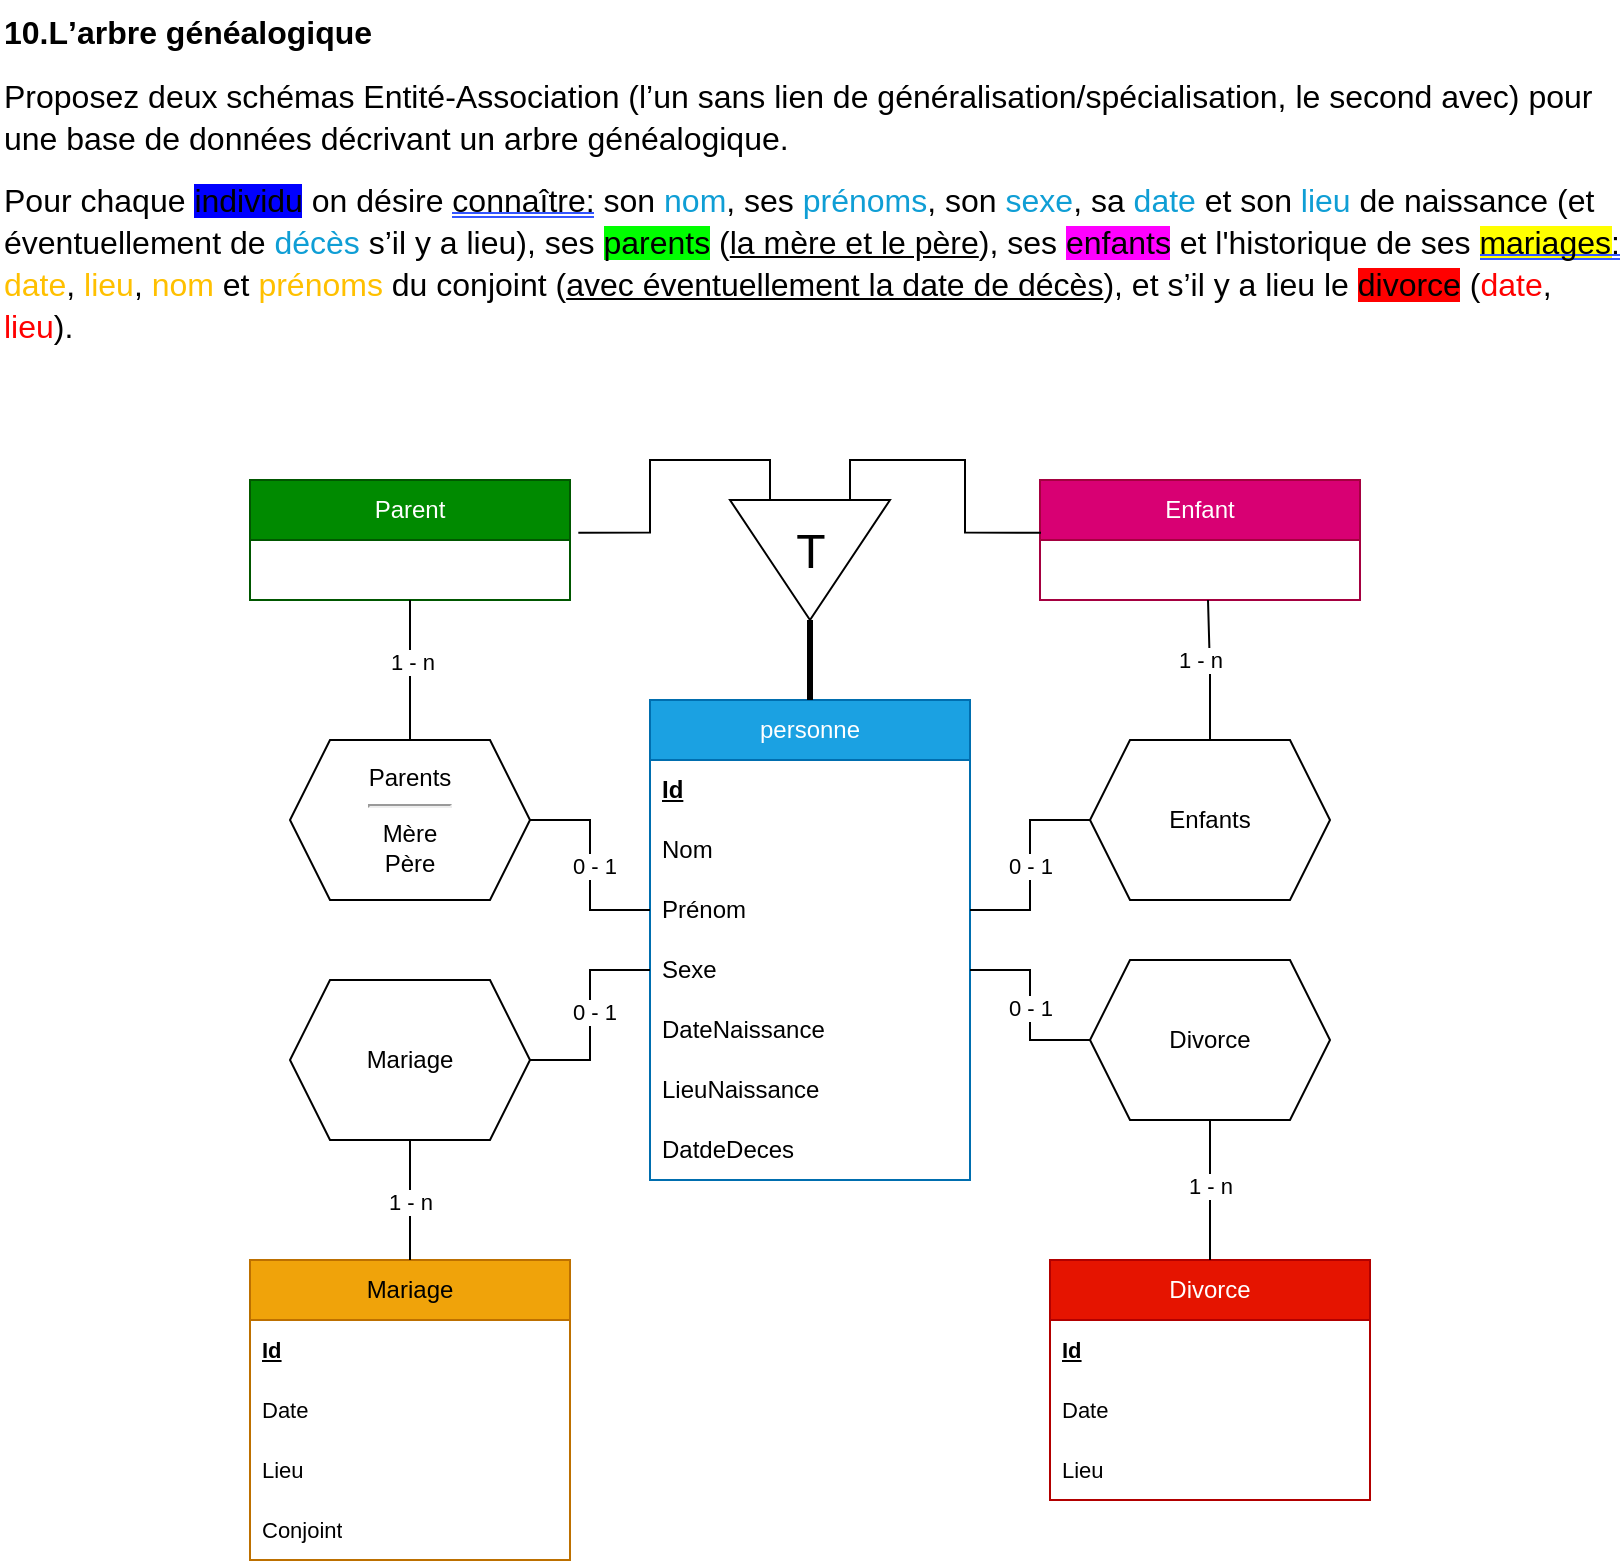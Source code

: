 <mxfile version="24.7.8">
  <diagram name="Page-1" id="CaeatC3tY4IxoZm6F89Z">
    <mxGraphModel dx="2072" dy="2882" grid="1" gridSize="10" guides="1" tooltips="1" connect="1" arrows="1" fold="1" page="1" pageScale="1" pageWidth="1169" pageHeight="827" math="0" shadow="0">
      <root>
        <mxCell id="0" />
        <mxCell id="1" parent="0" />
        <mxCell id="upRI3gZr57MNVNX9JZhx-35" value="personne" style="swimlane;fontStyle=0;childLayout=stackLayout;horizontal=1;startSize=30;horizontalStack=0;resizeParent=1;resizeParentMax=0;resizeLast=0;collapsible=1;marginBottom=0;whiteSpace=wrap;html=1;fillColor=#1ba1e2;fontColor=#ffffff;strokeColor=#006EAF;" vertex="1" parent="1">
          <mxGeometry x="515" y="-1290" width="160" height="240" as="geometry" />
        </mxCell>
        <mxCell id="upRI3gZr57MNVNX9JZhx-36" value="&lt;b&gt;&lt;u&gt;Id&lt;/u&gt;&lt;/b&gt;" style="text;strokeColor=none;fillColor=none;align=left;verticalAlign=middle;spacingLeft=4;spacingRight=4;overflow=hidden;points=[[0,0.5],[1,0.5]];portConstraint=eastwest;rotatable=0;whiteSpace=wrap;html=1;" vertex="1" parent="upRI3gZr57MNVNX9JZhx-35">
          <mxGeometry y="30" width="160" height="30" as="geometry" />
        </mxCell>
        <mxCell id="upRI3gZr57MNVNX9JZhx-37" value="Nom" style="text;strokeColor=none;fillColor=none;align=left;verticalAlign=middle;spacingLeft=4;spacingRight=4;overflow=hidden;points=[[0,0.5],[1,0.5]];portConstraint=eastwest;rotatable=0;whiteSpace=wrap;html=1;" vertex="1" parent="upRI3gZr57MNVNX9JZhx-35">
          <mxGeometry y="60" width="160" height="30" as="geometry" />
        </mxCell>
        <mxCell id="upRI3gZr57MNVNX9JZhx-38" value="Prénom" style="text;strokeColor=none;fillColor=none;align=left;verticalAlign=middle;spacingLeft=4;spacingRight=4;overflow=hidden;points=[[0,0.5],[1,0.5]];portConstraint=eastwest;rotatable=0;whiteSpace=wrap;html=1;" vertex="1" parent="upRI3gZr57MNVNX9JZhx-35">
          <mxGeometry y="90" width="160" height="30" as="geometry" />
        </mxCell>
        <mxCell id="upRI3gZr57MNVNX9JZhx-39" value="Sexe" style="text;strokeColor=none;fillColor=none;align=left;verticalAlign=middle;spacingLeft=4;spacingRight=4;overflow=hidden;points=[[0,0.5],[1,0.5]];portConstraint=eastwest;rotatable=0;whiteSpace=wrap;html=1;" vertex="1" parent="upRI3gZr57MNVNX9JZhx-35">
          <mxGeometry y="120" width="160" height="30" as="geometry" />
        </mxCell>
        <mxCell id="upRI3gZr57MNVNX9JZhx-40" value="DateNaissance" style="text;strokeColor=none;fillColor=none;align=left;verticalAlign=middle;spacingLeft=4;spacingRight=4;overflow=hidden;points=[[0,0.5],[1,0.5]];portConstraint=eastwest;rotatable=0;whiteSpace=wrap;html=1;" vertex="1" parent="upRI3gZr57MNVNX9JZhx-35">
          <mxGeometry y="150" width="160" height="30" as="geometry" />
        </mxCell>
        <mxCell id="upRI3gZr57MNVNX9JZhx-41" value="LieuNaissance" style="text;strokeColor=none;fillColor=none;align=left;verticalAlign=middle;spacingLeft=4;spacingRight=4;overflow=hidden;points=[[0,0.5],[1,0.5]];portConstraint=eastwest;rotatable=0;whiteSpace=wrap;html=1;" vertex="1" parent="upRI3gZr57MNVNX9JZhx-35">
          <mxGeometry y="180" width="160" height="30" as="geometry" />
        </mxCell>
        <mxCell id="upRI3gZr57MNVNX9JZhx-42" value="DatdeDeces" style="text;strokeColor=none;fillColor=none;align=left;verticalAlign=middle;spacingLeft=4;spacingRight=4;overflow=hidden;points=[[0,0.5],[1,0.5]];portConstraint=eastwest;rotatable=0;whiteSpace=wrap;html=1;" vertex="1" parent="upRI3gZr57MNVNX9JZhx-35">
          <mxGeometry y="210" width="160" height="30" as="geometry" />
        </mxCell>
        <mxCell id="upRI3gZr57MNVNX9JZhx-141" value="" style="edgeStyle=orthogonalEdgeStyle;shape=connector;rounded=0;orthogonalLoop=1;jettySize=auto;html=1;strokeColor=default;align=center;verticalAlign=middle;fontFamily=Helvetica;fontSize=11;fontColor=default;labelBackgroundColor=default;endArrow=none;endFill=0;" edge="1" parent="1" source="upRI3gZr57MNVNX9JZhx-43" target="upRI3gZr57MNVNX9JZhx-59">
          <mxGeometry relative="1" as="geometry" />
        </mxCell>
        <mxCell id="upRI3gZr57MNVNX9JZhx-43" value="Parent" style="swimlane;fontStyle=0;childLayout=stackLayout;horizontal=1;startSize=30;horizontalStack=0;resizeParent=1;resizeParentMax=0;resizeLast=0;collapsible=1;marginBottom=0;whiteSpace=wrap;html=1;fillColor=#008a00;fontColor=#ffffff;strokeColor=#005700;" vertex="1" parent="1">
          <mxGeometry x="315" y="-1400" width="160" height="60" as="geometry" />
        </mxCell>
        <mxCell id="upRI3gZr57MNVNX9JZhx-47" value="Enfant" style="swimlane;fontStyle=0;childLayout=stackLayout;horizontal=1;startSize=30;horizontalStack=0;resizeParent=1;resizeParentMax=0;resizeLast=0;collapsible=1;marginBottom=0;whiteSpace=wrap;html=1;fillColor=#d80073;fontColor=#ffffff;strokeColor=#A50040;" vertex="1" parent="1">
          <mxGeometry x="710" y="-1400" width="160" height="60" as="geometry" />
        </mxCell>
        <mxCell id="upRI3gZr57MNVNX9JZhx-51" value="Mariage" style="swimlane;fontStyle=0;childLayout=stackLayout;horizontal=1;startSize=30;horizontalStack=0;resizeParent=1;resizeParentMax=0;resizeLast=0;collapsible=1;marginBottom=0;whiteSpace=wrap;html=1;fillColor=#f0a30a;fontColor=#000000;strokeColor=#BD7000;" vertex="1" parent="1">
          <mxGeometry x="315" y="-1010" width="160" height="150" as="geometry" />
        </mxCell>
        <mxCell id="upRI3gZr57MNVNX9JZhx-126" value="&lt;b&gt;&lt;u&gt;Id&lt;/u&gt;&lt;/b&gt;" style="text;strokeColor=none;fillColor=none;align=left;verticalAlign=middle;spacingLeft=4;spacingRight=4;overflow=hidden;points=[[0,0.5],[1,0.5]];portConstraint=eastwest;rotatable=0;whiteSpace=wrap;html=1;fontFamily=Helvetica;fontSize=11;fontColor=default;labelBackgroundColor=default;" vertex="1" parent="upRI3gZr57MNVNX9JZhx-51">
          <mxGeometry y="30" width="160" height="30" as="geometry" />
        </mxCell>
        <mxCell id="upRI3gZr57MNVNX9JZhx-120" value="Date" style="text;strokeColor=none;fillColor=none;align=left;verticalAlign=middle;spacingLeft=4;spacingRight=4;overflow=hidden;points=[[0,0.5],[1,0.5]];portConstraint=eastwest;rotatable=0;whiteSpace=wrap;html=1;fontFamily=Helvetica;fontSize=11;fontColor=default;labelBackgroundColor=default;" vertex="1" parent="upRI3gZr57MNVNX9JZhx-51">
          <mxGeometry y="60" width="160" height="30" as="geometry" />
        </mxCell>
        <mxCell id="upRI3gZr57MNVNX9JZhx-122" value="Lieu" style="text;strokeColor=none;fillColor=none;align=left;verticalAlign=middle;spacingLeft=4;spacingRight=4;overflow=hidden;points=[[0,0.5],[1,0.5]];portConstraint=eastwest;rotatable=0;whiteSpace=wrap;html=1;fontFamily=Helvetica;fontSize=11;fontColor=default;labelBackgroundColor=default;" vertex="1" parent="upRI3gZr57MNVNX9JZhx-51">
          <mxGeometry y="90" width="160" height="30" as="geometry" />
        </mxCell>
        <mxCell id="upRI3gZr57MNVNX9JZhx-123" value="Conjoint" style="text;strokeColor=none;fillColor=none;align=left;verticalAlign=middle;spacingLeft=4;spacingRight=4;overflow=hidden;points=[[0,0.5],[1,0.5]];portConstraint=eastwest;rotatable=0;whiteSpace=wrap;html=1;fontFamily=Helvetica;fontSize=11;fontColor=default;labelBackgroundColor=default;" vertex="1" parent="upRI3gZr57MNVNX9JZhx-51">
          <mxGeometry y="120" width="160" height="30" as="geometry" />
        </mxCell>
        <mxCell id="upRI3gZr57MNVNX9JZhx-55" value="Divorce" style="swimlane;fontStyle=0;childLayout=stackLayout;horizontal=1;startSize=30;horizontalStack=0;resizeParent=1;resizeParentMax=0;resizeLast=0;collapsible=1;marginBottom=0;whiteSpace=wrap;html=1;fillColor=#e51400;fontColor=#ffffff;strokeColor=#B20000;" vertex="1" parent="1">
          <mxGeometry x="715" y="-1010" width="160" height="120" as="geometry" />
        </mxCell>
        <mxCell id="upRI3gZr57MNVNX9JZhx-127" value="&lt;b&gt;&lt;u&gt;Id&lt;/u&gt;&lt;/b&gt;" style="text;strokeColor=none;fillColor=none;align=left;verticalAlign=middle;spacingLeft=4;spacingRight=4;overflow=hidden;points=[[0,0.5],[1,0.5]];portConstraint=eastwest;rotatable=0;whiteSpace=wrap;html=1;fontFamily=Helvetica;fontSize=11;fontColor=default;labelBackgroundColor=default;" vertex="1" parent="upRI3gZr57MNVNX9JZhx-55">
          <mxGeometry y="30" width="160" height="30" as="geometry" />
        </mxCell>
        <mxCell id="upRI3gZr57MNVNX9JZhx-119" value="Date" style="text;strokeColor=none;fillColor=none;align=left;verticalAlign=middle;spacingLeft=4;spacingRight=4;overflow=hidden;points=[[0,0.5],[1,0.5]];portConstraint=eastwest;rotatable=0;whiteSpace=wrap;html=1;fontFamily=Helvetica;fontSize=11;fontColor=default;labelBackgroundColor=default;" vertex="1" parent="upRI3gZr57MNVNX9JZhx-55">
          <mxGeometry y="60" width="160" height="30" as="geometry" />
        </mxCell>
        <mxCell id="upRI3gZr57MNVNX9JZhx-121" value="Lieu" style="text;strokeColor=none;fillColor=none;align=left;verticalAlign=middle;spacingLeft=4;spacingRight=4;overflow=hidden;points=[[0,0.5],[1,0.5]];portConstraint=eastwest;rotatable=0;whiteSpace=wrap;html=1;fontFamily=Helvetica;fontSize=11;fontColor=default;labelBackgroundColor=default;" vertex="1" parent="upRI3gZr57MNVNX9JZhx-55">
          <mxGeometry y="90" width="160" height="30" as="geometry" />
        </mxCell>
        <mxCell id="upRI3gZr57MNVNX9JZhx-76" style="edgeStyle=orthogonalEdgeStyle;shape=connector;rounded=0;orthogonalLoop=1;jettySize=auto;html=1;exitX=1;exitY=0.5;exitDx=0;exitDy=0;entryX=0;entryY=0.5;entryDx=0;entryDy=0;strokeColor=default;align=center;verticalAlign=middle;fontFamily=Helvetica;fontSize=11;fontColor=default;labelBackgroundColor=default;endArrow=none;endFill=0;" edge="1" parent="1" source="upRI3gZr57MNVNX9JZhx-59" target="upRI3gZr57MNVNX9JZhx-38">
          <mxGeometry relative="1" as="geometry" />
        </mxCell>
        <mxCell id="upRI3gZr57MNVNX9JZhx-82" value="0 - 1" style="edgeLabel;html=1;align=center;verticalAlign=middle;resizable=0;points=[];fontFamily=Helvetica;fontSize=11;fontColor=default;labelBackgroundColor=default;" vertex="1" connectable="0" parent="upRI3gZr57MNVNX9JZhx-76">
          <mxGeometry x="0.009" y="2" relative="1" as="geometry">
            <mxPoint as="offset" />
          </mxGeometry>
        </mxCell>
        <mxCell id="upRI3gZr57MNVNX9JZhx-59" value="Parents&lt;div&gt;&lt;hr&gt;Mère&lt;/div&gt;&lt;div&gt;Père&lt;/div&gt;" style="shape=hexagon;perimeter=hexagonPerimeter2;whiteSpace=wrap;html=1;fixedSize=1;" vertex="1" parent="1">
          <mxGeometry x="335" y="-1270" width="120" height="80" as="geometry" />
        </mxCell>
        <mxCell id="upRI3gZr57MNVNX9JZhx-71" style="edgeStyle=orthogonalEdgeStyle;shape=connector;rounded=0;orthogonalLoop=1;jettySize=auto;html=1;exitX=1;exitY=0.5;exitDx=0;exitDy=0;entryX=0;entryY=0.5;entryDx=0;entryDy=0;strokeColor=default;align=center;verticalAlign=middle;fontFamily=Helvetica;fontSize=11;fontColor=default;labelBackgroundColor=default;endArrow=none;endFill=0;" edge="1" parent="1" source="upRI3gZr57MNVNX9JZhx-60" target="upRI3gZr57MNVNX9JZhx-39">
          <mxGeometry relative="1" as="geometry" />
        </mxCell>
        <mxCell id="upRI3gZr57MNVNX9JZhx-85" value="0 - 1" style="edgeLabel;html=1;align=center;verticalAlign=middle;resizable=0;points=[];fontFamily=Helvetica;fontSize=11;fontColor=default;labelBackgroundColor=default;" vertex="1" connectable="0" parent="upRI3gZr57MNVNX9JZhx-71">
          <mxGeometry x="0.029" y="-2" relative="1" as="geometry">
            <mxPoint as="offset" />
          </mxGeometry>
        </mxCell>
        <mxCell id="upRI3gZr57MNVNX9JZhx-74" style="edgeStyle=orthogonalEdgeStyle;shape=connector;rounded=0;orthogonalLoop=1;jettySize=auto;html=1;exitX=0.5;exitY=1;exitDx=0;exitDy=0;entryX=0.5;entryY=0;entryDx=0;entryDy=0;strokeColor=default;align=center;verticalAlign=middle;fontFamily=Helvetica;fontSize=11;fontColor=default;labelBackgroundColor=default;endArrow=none;endFill=0;" edge="1" parent="1" source="upRI3gZr57MNVNX9JZhx-60" target="upRI3gZr57MNVNX9JZhx-51">
          <mxGeometry relative="1" as="geometry" />
        </mxCell>
        <mxCell id="upRI3gZr57MNVNX9JZhx-86" value="1 - n" style="edgeLabel;html=1;align=center;verticalAlign=middle;resizable=0;points=[];fontFamily=Helvetica;fontSize=11;fontColor=default;labelBackgroundColor=default;" vertex="1" connectable="0" parent="upRI3gZr57MNVNX9JZhx-74">
          <mxGeometry x="0.033" relative="1" as="geometry">
            <mxPoint as="offset" />
          </mxGeometry>
        </mxCell>
        <mxCell id="upRI3gZr57MNVNX9JZhx-60" value="Mariage" style="shape=hexagon;perimeter=hexagonPerimeter2;whiteSpace=wrap;html=1;fixedSize=1;" vertex="1" parent="1">
          <mxGeometry x="335" y="-1150" width="120" height="80" as="geometry" />
        </mxCell>
        <mxCell id="upRI3gZr57MNVNX9JZhx-80" value="0 - 1" style="edgeStyle=orthogonalEdgeStyle;shape=connector;rounded=0;orthogonalLoop=1;jettySize=auto;html=1;exitX=0;exitY=0.5;exitDx=0;exitDy=0;entryX=1;entryY=0.5;entryDx=0;entryDy=0;strokeColor=default;align=center;verticalAlign=middle;fontFamily=Helvetica;fontSize=11;fontColor=default;labelBackgroundColor=default;endArrow=none;endFill=0;" edge="1" parent="1" source="upRI3gZr57MNVNX9JZhx-61" target="upRI3gZr57MNVNX9JZhx-38">
          <mxGeometry relative="1" as="geometry" />
        </mxCell>
        <mxCell id="upRI3gZr57MNVNX9JZhx-61" value="Enfants" style="shape=hexagon;perimeter=hexagonPerimeter2;whiteSpace=wrap;html=1;fixedSize=1;" vertex="1" parent="1">
          <mxGeometry x="735" y="-1270" width="120" height="80" as="geometry" />
        </mxCell>
        <mxCell id="upRI3gZr57MNVNX9JZhx-73" style="edgeStyle=orthogonalEdgeStyle;shape=connector;rounded=0;orthogonalLoop=1;jettySize=auto;html=1;exitX=0;exitY=0.5;exitDx=0;exitDy=0;entryX=1;entryY=0.5;entryDx=0;entryDy=0;strokeColor=default;align=center;verticalAlign=middle;fontFamily=Helvetica;fontSize=11;fontColor=default;labelBackgroundColor=default;endArrow=none;endFill=0;" edge="1" parent="1" source="upRI3gZr57MNVNX9JZhx-62" target="upRI3gZr57MNVNX9JZhx-39">
          <mxGeometry relative="1" as="geometry" />
        </mxCell>
        <mxCell id="upRI3gZr57MNVNX9JZhx-87" value="0 - 1" style="edgeLabel;html=1;align=center;verticalAlign=middle;resizable=0;points=[];fontFamily=Helvetica;fontSize=11;fontColor=default;labelBackgroundColor=default;" vertex="1" connectable="0" parent="upRI3gZr57MNVNX9JZhx-73">
          <mxGeometry x="-0.032" relative="1" as="geometry">
            <mxPoint as="offset" />
          </mxGeometry>
        </mxCell>
        <mxCell id="upRI3gZr57MNVNX9JZhx-75" style="edgeStyle=orthogonalEdgeStyle;shape=connector;rounded=0;orthogonalLoop=1;jettySize=auto;html=1;exitX=0.5;exitY=1;exitDx=0;exitDy=0;entryX=0.5;entryY=0;entryDx=0;entryDy=0;strokeColor=default;align=center;verticalAlign=middle;fontFamily=Helvetica;fontSize=11;fontColor=default;labelBackgroundColor=default;endArrow=none;endFill=0;" edge="1" parent="1" source="upRI3gZr57MNVNX9JZhx-62" target="upRI3gZr57MNVNX9JZhx-55">
          <mxGeometry relative="1" as="geometry" />
        </mxCell>
        <mxCell id="upRI3gZr57MNVNX9JZhx-88" value="1 - n" style="edgeLabel;html=1;align=center;verticalAlign=middle;resizable=0;points=[];fontFamily=Helvetica;fontSize=11;fontColor=default;labelBackgroundColor=default;" vertex="1" connectable="0" parent="upRI3gZr57MNVNX9JZhx-75">
          <mxGeometry x="-0.057" relative="1" as="geometry">
            <mxPoint as="offset" />
          </mxGeometry>
        </mxCell>
        <mxCell id="upRI3gZr57MNVNX9JZhx-62" value="Divorce" style="shape=hexagon;perimeter=hexagonPerimeter2;whiteSpace=wrap;html=1;fixedSize=1;" vertex="1" parent="1">
          <mxGeometry x="735" y="-1160" width="120" height="80" as="geometry" />
        </mxCell>
        <mxCell id="upRI3gZr57MNVNX9JZhx-78" style="edgeStyle=orthogonalEdgeStyle;shape=connector;rounded=0;orthogonalLoop=1;jettySize=auto;html=1;exitX=0.5;exitY=0;exitDx=0;exitDy=0;strokeColor=default;align=center;verticalAlign=middle;fontFamily=Helvetica;fontSize=11;fontColor=default;labelBackgroundColor=default;endArrow=none;endFill=0;" edge="1" parent="1" source="upRI3gZr57MNVNX9JZhx-59">
          <mxGeometry relative="1" as="geometry">
            <mxPoint x="395" y="-1340" as="targetPoint" />
          </mxGeometry>
        </mxCell>
        <mxCell id="upRI3gZr57MNVNX9JZhx-83" value="1 - n" style="edgeLabel;html=1;align=center;verticalAlign=middle;resizable=0;points=[];fontFamily=Helvetica;fontSize=11;fontColor=default;labelBackgroundColor=default;" vertex="1" connectable="0" parent="upRI3gZr57MNVNX9JZhx-78">
          <mxGeometry x="0.17" y="1" relative="1" as="geometry">
            <mxPoint x="1" y="1" as="offset" />
          </mxGeometry>
        </mxCell>
        <mxCell id="upRI3gZr57MNVNX9JZhx-79" style="edgeStyle=orthogonalEdgeStyle;shape=connector;rounded=0;orthogonalLoop=1;jettySize=auto;html=1;exitX=0.5;exitY=0;exitDx=0;exitDy=0;strokeColor=default;align=center;verticalAlign=middle;fontFamily=Helvetica;fontSize=11;fontColor=default;labelBackgroundColor=default;endArrow=none;endFill=0;" edge="1" parent="1" source="upRI3gZr57MNVNX9JZhx-61">
          <mxGeometry relative="1" as="geometry">
            <mxPoint x="794" y="-1340" as="targetPoint" />
          </mxGeometry>
        </mxCell>
        <mxCell id="upRI3gZr57MNVNX9JZhx-84" value="1 - n" style="edgeLabel;html=1;align=center;verticalAlign=middle;resizable=0;points=[];fontFamily=Helvetica;fontSize=11;fontColor=default;labelBackgroundColor=default;" vertex="1" connectable="0" parent="upRI3gZr57MNVNX9JZhx-79">
          <mxGeometry x="0.009" relative="1" as="geometry">
            <mxPoint x="-5" y="-5" as="offset" />
          </mxGeometry>
        </mxCell>
        <mxCell id="upRI3gZr57MNVNX9JZhx-96" value="&lt;h1 style=&quot;margin-top: 0px;&quot;&gt;&lt;div style=&quot;-webkit-user-drag: none; -webkit-tap-highlight-color: transparent; margin: 0px; padding: 0px; user-select: text; clear: both; cursor: text; overflow: visible; position: relative; direction: ltr; font-family: &amp;quot;Segoe UI&amp;quot;, &amp;quot;Segoe UI Web&amp;quot;, Arial, Verdana, sans-serif; font-size: 12px; font-weight: 400;&quot; class=&quot;OutlineElement Ltr SCXW91656247 BCX0&quot;&gt;&lt;p style=&quot;-webkit-user-drag: none; -webkit-tap-highlight-color: transparent; margin: 0px 0px 10.667px; padding: 0px; user-select: text; overflow-wrap: break-word; white-space-collapse: preserve; vertical-align: baseline; font-kerning: none; background-color: transparent; color: windowtext;&quot; lang=&quot;FR-FR&quot; class=&quot;Paragraph SCXW91656247 BCX0&quot;&gt;&lt;span style=&quot;-webkit-user-drag: none; -webkit-tap-highlight-color: transparent; margin: 0px; padding: 0px; user-select: text; font-variant-ligatures: none !important; font-size: 12pt; line-height: 20.925px; font-family: Aptos, Aptos_EmbeddedFont, Aptos_MSFontService, sans-serif; font-weight: bold;&quot; class=&quot;TextRun SCXW91656247 BCX0&quot; lang=&quot;FR-FR&quot; data-contrast=&quot;auto&quot;&gt;10.L’arbre généalogique &lt;/span&gt;&lt;span style=&quot;-webkit-user-drag: none; -webkit-tap-highlight-color: transparent; margin: 0px; padding: 0px; user-select: text; font-size: 12pt; line-height: 20.925px; font-family: Aptos, Aptos_EmbeddedFont, Aptos_MSFontService, sans-serif;&quot; data-ccp-props=&quot;{&amp;quot;201341983&amp;quot;:0,&amp;quot;335559739&amp;quot;:160,&amp;quot;335559740&amp;quot;:279}&quot; class=&quot;EOP SCXW91656247 BCX0&quot;&gt;&amp;nbsp;&lt;/span&gt;&lt;/p&gt;&lt;/div&gt;&lt;div style=&quot;-webkit-user-drag: none; -webkit-tap-highlight-color: transparent; margin: 0px; padding: 0px; user-select: text; clear: both; cursor: text; overflow: visible; position: relative; direction: ltr; font-family: &amp;quot;Segoe UI&amp;quot;, &amp;quot;Segoe UI Web&amp;quot;, Arial, Verdana, sans-serif; font-size: 12px; font-weight: 400;&quot; class=&quot;OutlineElement Ltr SCXW91656247 BCX0&quot;&gt;&lt;p style=&quot;-webkit-user-drag: none; -webkit-tap-highlight-color: transparent; margin: 0px 0px 10.667px; padding: 0px; user-select: text; overflow-wrap: break-word; white-space-collapse: preserve; vertical-align: baseline; font-kerning: none; background-color: transparent; color: windowtext;&quot; lang=&quot;FR-FR&quot; class=&quot;Paragraph SCXW91656247 BCX0&quot;&gt;&lt;span style=&quot;-webkit-user-drag: none; -webkit-tap-highlight-color: transparent; margin: 0px; padding: 0px; user-select: text; font-variant-ligatures: none !important; font-size: 12pt; line-height: 20.925px; font-family: Aptos, Aptos_EmbeddedFont, Aptos_MSFontService, sans-serif;&quot; class=&quot;TextRun SCXW91656247 BCX0&quot; lang=&quot;FR-FR&quot; data-contrast=&quot;auto&quot;&gt;Proposez deux schémas Entité-Association (l’un sans lien de généralisation/spécialisation, le second avec) pour une base de données décrivant un arbre généalogique. &lt;/span&gt;&lt;span style=&quot;-webkit-user-drag: none; -webkit-tap-highlight-color: transparent; margin: 0px; padding: 0px; user-select: text; font-size: 12pt; line-height: 20.925px; font-family: Aptos, Aptos_EmbeddedFont, Aptos_MSFontService, sans-serif;&quot; data-ccp-props=&quot;{&amp;quot;201341983&amp;quot;:0,&amp;quot;335559739&amp;quot;:160,&amp;quot;335559740&amp;quot;:279}&quot; class=&quot;EOP SCXW91656247 BCX0&quot;&gt;&amp;nbsp;&lt;/span&gt;&lt;/p&gt;&lt;/div&gt;&lt;div style=&quot;-webkit-user-drag: none; -webkit-tap-highlight-color: transparent; margin: 0px; padding: 0px; user-select: text; clear: both; cursor: text; overflow: visible; position: relative; direction: ltr; font-family: &amp;quot;Segoe UI&amp;quot;, &amp;quot;Segoe UI Web&amp;quot;, Arial, Verdana, sans-serif; font-size: 12px; font-weight: 400;&quot; class=&quot;OutlineElement Ltr SCXW91656247 BCX0&quot;&gt;&lt;p style=&quot;-webkit-user-drag: none; -webkit-tap-highlight-color: transparent; margin: 0px 0px 10.667px; padding: 0px; user-select: text; overflow-wrap: break-word; white-space-collapse: preserve; vertical-align: baseline; font-kerning: none; background-color: transparent; color: windowtext;&quot; lang=&quot;FR-FR&quot; class=&quot;Paragraph SCXW91656247 BCX0&quot;&gt;&lt;span style=&quot;-webkit-user-drag: none; -webkit-tap-highlight-color: transparent; margin: 0px; padding: 0px; user-select: text; font-variant-ligatures: none !important; font-size: 12pt; line-height: 20.925px; font-family: Aptos, Aptos_EmbeddedFont, Aptos_MSFontService, sans-serif;&quot; class=&quot;TextRun SCXW91656247 BCX0&quot; lang=&quot;FR-FR&quot; data-contrast=&quot;auto&quot;&gt;Pour chaque &lt;/span&gt;&lt;span style=&quot;-webkit-user-drag: none; -webkit-tap-highlight-color: transparent; margin: 0px; padding: 0px; user-select: text; outline: transparent solid 1px; font-variant-ligatures: none !important; background-color: rgb(0, 0, 255); font-size: 12pt; line-height: 20.925px; font-family: Aptos, Aptos_EmbeddedFont, Aptos_MSFontService, sans-serif;&quot; class=&quot;TextRun Highlight SCXW91656247 BCX0&quot; lang=&quot;FR-FR&quot; data-contrast=&quot;auto&quot;&gt;&lt;span style=&quot;-webkit-user-drag: none; -webkit-tap-highlight-color: transparent; margin: 0px; padding: 0px; user-select: text;&quot; class=&quot;NormalTextRun SCXW91656247 BCX0&quot;&gt;individu&lt;/span&gt;&lt;/span&gt;&lt;span style=&quot;-webkit-user-drag: none; -webkit-tap-highlight-color: transparent; margin: 0px; padding: 0px; user-select: text; font-variant-ligatures: none !important; font-size: 12pt; line-height: 20.925px; font-family: Aptos, Aptos_EmbeddedFont, Aptos_MSFontService, sans-serif;&quot; class=&quot;TextRun SCXW91656247 BCX0&quot; lang=&quot;FR-FR&quot; data-contrast=&quot;auto&quot;&gt;&lt;span style=&quot;-webkit-user-drag: none; -webkit-tap-highlight-color: transparent; margin: 0px; padding: 0px; user-select: text;&quot; class=&quot;NormalTextRun SCXW91656247 BCX0&quot;&gt; on désire &lt;/span&gt;&lt;span style=&quot;-webkit-user-drag: none; -webkit-tap-highlight-color: transparent; margin: 0px; padding: 0px; user-select: text; background-position: 0px 100%; background-repeat: repeat-x; background-image: var(--urlContextualSpellingAndGrammarErrorV2,url(&amp;quot;data:image/svg+xml;base64,PHN2ZyB4bWxucz0iaHR0cDovL3d3dy53My5vcmcvMjAwMC9zdmciIHdpZHRoPSI1IiBoZWlnaHQ9IjMiPjxnIGZpbGw9Im5vbmUiIGZpbGwtcnVsZT0iZXZlbm9kZCIgc3Ryb2tlPSIjMzVGIiBzdHJva2UtbGluZWNhcD0icm91bmQiPjxwYXRoIGQ9Ik0wIC41aDVNMCAyLjVoNSIvPjwvZz48L3N2Zz4=&amp;quot;)); border-bottom: 1px solid transparent;&quot; class=&quot;NormalTextRun ContextualSpellingAndGrammarErrorV2Themed SCXW91656247 BCX0&quot;&gt;connaître:&lt;/span&gt;&lt;span style=&quot;-webkit-user-drag: none; -webkit-tap-highlight-color: transparent; margin: 0px; padding: 0px; user-select: text;&quot; class=&quot;NormalTextRun SCXW91656247 BCX0&quot;&gt; son &lt;/span&gt;&lt;/span&gt;&lt;span style=&quot;-webkit-user-drag: none; -webkit-tap-highlight-color: transparent; margin: 0px; padding: 0px; user-select: text; font-variant-ligatures: none !important; color: rgb(15, 158, 213); font-size: 12pt; line-height: 20.925px; font-family: Aptos, Aptos_EmbeddedFont, Aptos_MSFontService, sans-serif;&quot; class=&quot;TextRun SCXW91656247 BCX0&quot; lang=&quot;FR-FR&quot; data-contrast=&quot;none&quot;&gt;nom&lt;/span&gt;&lt;span style=&quot;-webkit-user-drag: none; -webkit-tap-highlight-color: transparent; margin: 0px; padding: 0px; user-select: text; font-variant-ligatures: none !important; font-size: 12pt; line-height: 20.925px; font-family: Aptos, Aptos_EmbeddedFont, Aptos_MSFontService, sans-serif;&quot; class=&quot;TextRun SCXW91656247 BCX0&quot; lang=&quot;FR-FR&quot; data-contrast=&quot;auto&quot;&gt;, ses &lt;/span&gt;&lt;span style=&quot;-webkit-user-drag: none; -webkit-tap-highlight-color: transparent; margin: 0px; padding: 0px; user-select: text; font-variant-ligatures: none !important; color: rgb(15, 158, 213); font-size: 12pt; line-height: 20.925px; font-family: Aptos, Aptos_EmbeddedFont, Aptos_MSFontService, sans-serif;&quot; class=&quot;TextRun SCXW91656247 BCX0&quot; lang=&quot;FR-FR&quot; data-contrast=&quot;none&quot;&gt;prénoms&lt;/span&gt;&lt;span style=&quot;-webkit-user-drag: none; -webkit-tap-highlight-color: transparent; margin: 0px; padding: 0px; user-select: text; font-variant-ligatures: none !important; font-size: 12pt; line-height: 20.925px; font-family: Aptos, Aptos_EmbeddedFont, Aptos_MSFontService, sans-serif;&quot; class=&quot;TextRun SCXW91656247 BCX0&quot; lang=&quot;FR-FR&quot; data-contrast=&quot;auto&quot;&gt;, son &lt;/span&gt;&lt;span style=&quot;-webkit-user-drag: none; -webkit-tap-highlight-color: transparent; margin: 0px; padding: 0px; user-select: text; font-variant-ligatures: none !important; color: rgb(15, 158, 213); font-size: 12pt; line-height: 20.925px; font-family: Aptos, Aptos_EmbeddedFont, Aptos_MSFontService, sans-serif;&quot; class=&quot;TextRun SCXW91656247 BCX0&quot; lang=&quot;FR-FR&quot; data-contrast=&quot;none&quot;&gt;sexe&lt;/span&gt;&lt;span style=&quot;-webkit-user-drag: none; -webkit-tap-highlight-color: transparent; margin: 0px; padding: 0px; user-select: text; font-variant-ligatures: none !important; font-size: 12pt; line-height: 20.925px; font-family: Aptos, Aptos_EmbeddedFont, Aptos_MSFontService, sans-serif;&quot; class=&quot;TextRun SCXW91656247 BCX0&quot; lang=&quot;FR-FR&quot; data-contrast=&quot;auto&quot;&gt;, sa &lt;/span&gt;&lt;span style=&quot;-webkit-user-drag: none; -webkit-tap-highlight-color: transparent; margin: 0px; padding: 0px; user-select: text; font-variant-ligatures: none !important; color: rgb(15, 158, 213); font-size: 12pt; line-height: 20.925px; font-family: Aptos, Aptos_EmbeddedFont, Aptos_MSFontService, sans-serif;&quot; class=&quot;TextRun SCXW91656247 BCX0&quot; lang=&quot;FR-FR&quot; data-contrast=&quot;none&quot;&gt;date &lt;/span&gt;&lt;span style=&quot;-webkit-user-drag: none; -webkit-tap-highlight-color: transparent; margin: 0px; padding: 0px; user-select: text; font-variant-ligatures: none !important; font-size: 12pt; line-height: 20.925px; font-family: Aptos, Aptos_EmbeddedFont, Aptos_MSFontService, sans-serif;&quot; class=&quot;TextRun SCXW91656247 BCX0&quot; lang=&quot;FR-FR&quot; data-contrast=&quot;auto&quot;&gt;et son &lt;/span&gt;&lt;span style=&quot;-webkit-user-drag: none; -webkit-tap-highlight-color: transparent; margin: 0px; padding: 0px; user-select: text; font-variant-ligatures: none !important; color: rgb(15, 158, 213); font-size: 12pt; line-height: 20.925px; font-family: Aptos, Aptos_EmbeddedFont, Aptos_MSFontService, sans-serif;&quot; class=&quot;TextRun SCXW91656247 BCX0&quot; lang=&quot;FR-FR&quot; data-contrast=&quot;none&quot;&gt;lieu &lt;/span&gt;&lt;span style=&quot;-webkit-user-drag: none; -webkit-tap-highlight-color: transparent; margin: 0px; padding: 0px; user-select: text; font-variant-ligatures: none !important; font-size: 12pt; line-height: 20.925px; font-family: Aptos, Aptos_EmbeddedFont, Aptos_MSFontService, sans-serif;&quot; class=&quot;TextRun SCXW91656247 BCX0&quot; lang=&quot;FR-FR&quot; data-contrast=&quot;auto&quot;&gt;de naissance (et éventuellement de &lt;/span&gt;&lt;span style=&quot;-webkit-user-drag: none; -webkit-tap-highlight-color: transparent; margin: 0px; padding: 0px; user-select: text; font-variant-ligatures: none !important; color: rgb(15, 158, 213); font-size: 12pt; line-height: 20.925px; font-family: Aptos, Aptos_EmbeddedFont, Aptos_MSFontService, sans-serif;&quot; class=&quot;TextRun SCXW91656247 BCX0&quot; lang=&quot;FR-FR&quot; data-contrast=&quot;none&quot;&gt;décès &lt;/span&gt;&lt;span style=&quot;-webkit-user-drag: none; -webkit-tap-highlight-color: transparent; margin: 0px; padding: 0px; user-select: text; font-variant-ligatures: none !important; font-size: 12pt; line-height: 20.925px; font-family: Aptos, Aptos_EmbeddedFont, Aptos_MSFontService, sans-serif;&quot; class=&quot;TextRun SCXW91656247 BCX0&quot; lang=&quot;FR-FR&quot; data-contrast=&quot;auto&quot;&gt;s’il y a lieu), ses &lt;/span&gt;&lt;span style=&quot;-webkit-user-drag: none; -webkit-tap-highlight-color: transparent; margin: 0px; padding: 0px; user-select: text; outline: transparent solid 1px; font-variant-ligatures: none !important; background-color: rgb(0, 255, 0); font-size: 12pt; line-height: 20.925px; font-family: Aptos, Aptos_EmbeddedFont, Aptos_MSFontService, sans-serif;&quot; class=&quot;TextRun Highlight SCXW91656247 BCX0&quot; lang=&quot;FR-FR&quot; data-contrast=&quot;auto&quot;&gt;&lt;span style=&quot;-webkit-user-drag: none; -webkit-tap-highlight-color: transparent; margin: 0px; padding: 0px; user-select: text;&quot; class=&quot;NormalTextRun SCXW91656247 BCX0&quot;&gt;parents&lt;/span&gt;&lt;/span&gt;&lt;span style=&quot;-webkit-user-drag: none; -webkit-tap-highlight-color: transparent; margin: 0px; padding: 0px; user-select: text; font-variant-ligatures: none !important; font-size: 12pt; line-height: 20.925px; font-family: Aptos, Aptos_EmbeddedFont, Aptos_MSFontService, sans-serif;&quot; class=&quot;TextRun SCXW91656247 BCX0&quot; lang=&quot;FR-FR&quot; data-contrast=&quot;auto&quot;&gt; (&lt;u&gt;la mère et le père&lt;/u&gt;), ses &lt;/span&gt;&lt;span style=&quot;-webkit-user-drag: none; -webkit-tap-highlight-color: transparent; margin: 0px; padding: 0px; user-select: text; outline: transparent solid 1px; font-variant-ligatures: none !important; background-color: rgb(255, 0, 255); font-size: 12pt; line-height: 20.925px; font-family: Aptos, Aptos_EmbeddedFont, Aptos_MSFontService, sans-serif;&quot; class=&quot;TextRun Highlight SCXW91656247 BCX0&quot; lang=&quot;FR-FR&quot; data-contrast=&quot;auto&quot;&gt;&lt;span style=&quot;-webkit-user-drag: none; -webkit-tap-highlight-color: transparent; margin: 0px; padding: 0px; user-select: text;&quot; class=&quot;NormalTextRun SCXW91656247 BCX0&quot;&gt;enfants&lt;/span&gt;&lt;/span&gt;&lt;span style=&quot;-webkit-user-drag: none; -webkit-tap-highlight-color: transparent; margin: 0px; padding: 0px; user-select: text; font-variant-ligatures: none !important; font-size: 12pt; line-height: 20.925px; font-family: Aptos, Aptos_EmbeddedFont, Aptos_MSFontService, sans-serif;&quot; class=&quot;TextRun SCXW91656247 BCX0&quot; lang=&quot;FR-FR&quot; data-contrast=&quot;auto&quot;&gt; et l&#39;historique de ses &lt;/span&gt;&lt;span style=&quot;-webkit-user-drag: none; -webkit-tap-highlight-color: transparent; margin: 0px; padding: 0px; user-select: text; outline: transparent solid 1px; font-variant-ligatures: none !important; background-color: rgb(255, 255, 0); font-size: 12pt; line-height: 20.925px; font-family: Aptos, Aptos_EmbeddedFont, Aptos_MSFontService, sans-serif;&quot; class=&quot;TextRun Highlight SCXW91656247 BCX0&quot; lang=&quot;FR-FR&quot; data-contrast=&quot;auto&quot;&gt;&lt;span style=&quot;-webkit-user-drag: none; -webkit-tap-highlight-color: transparent; margin: 0px; padding: 0px; user-select: text; background-position: 0px 100%; background-repeat: repeat-x; background-image: var(--urlContextualSpellingAndGrammarErrorV2,url(&amp;quot;data:image/svg+xml;base64,PHN2ZyB4bWxucz0iaHR0cDovL3d3dy53My5vcmcvMjAwMC9zdmciIHdpZHRoPSI1IiBoZWlnaHQ9IjMiPjxnIGZpbGw9Im5vbmUiIGZpbGwtcnVsZT0iZXZlbm9kZCIgc3Ryb2tlPSIjMzVGIiBzdHJva2UtbGluZWNhcD0icm91bmQiPjxwYXRoIGQ9Ik0wIC41aDVNMCAyLjVoNSIvPjwvZz48L3N2Zz4=&amp;quot;)); border-bottom: 1px solid transparent;&quot; class=&quot;NormalTextRun ContextualSpellingAndGrammarErrorV2Themed SCXW91656247 BCX0&quot;&gt;mariages&lt;/span&gt;&lt;/span&gt;&lt;span style=&quot;-webkit-user-drag: none; -webkit-tap-highlight-color: transparent; margin: 0px; padding: 0px; user-select: text; font-variant-ligatures: none !important; font-size: 12pt; line-height: 20.925px; font-family: Aptos, Aptos_EmbeddedFont, Aptos_MSFontService, sans-serif;&quot; class=&quot;TextRun SCXW91656247 BCX0&quot; lang=&quot;FR-FR&quot; data-contrast=&quot;auto&quot;&gt;&lt;span style=&quot;-webkit-user-drag: none; -webkit-tap-highlight-color: transparent; margin: 0px; padding: 0px; user-select: text; background-position: 0px 100%; background-repeat: repeat-x; background-image: var(--urlContextualSpellingAndGrammarErrorV2,url(&amp;quot;data:image/svg+xml;base64,PHN2ZyB4bWxucz0iaHR0cDovL3d3dy53My5vcmcvMjAwMC9zdmciIHdpZHRoPSI1IiBoZWlnaHQ9IjMiPjxnIGZpbGw9Im5vbmUiIGZpbGwtcnVsZT0iZXZlbm9kZCIgc3Ryb2tlPSIjMzVGIiBzdHJva2UtbGluZWNhcD0icm91bmQiPjxwYXRoIGQ9Ik0wIC41aDVNMCAyLjVoNSIvPjwvZz48L3N2Zz4=&amp;quot;)); border-bottom: 1px solid transparent;&quot; class=&quot;NormalTextRun ContextualSpellingAndGrammarErrorV2Themed SCXW91656247 BCX0&quot;&gt;:&lt;/span&gt;&lt;span style=&quot;-webkit-user-drag: none; -webkit-tap-highlight-color: transparent; margin: 0px; padding: 0px; user-select: text;&quot; class=&quot;NormalTextRun SCXW91656247 BCX0&quot;&gt; &lt;/span&gt;&lt;/span&gt;&lt;span style=&quot;-webkit-user-drag: none; -webkit-tap-highlight-color: transparent; margin: 0px; padding: 0px; user-select: text; font-variant-ligatures: none !important; color: rgb(255, 192, 0); font-size: 12pt; line-height: 20.925px; font-family: Aptos, Aptos_EmbeddedFont, Aptos_MSFontService, sans-serif;&quot; class=&quot;TextRun SCXW91656247 BCX0&quot; lang=&quot;FR-FR&quot; data-contrast=&quot;none&quot;&gt;date&lt;/span&gt;&lt;span style=&quot;-webkit-user-drag: none; -webkit-tap-highlight-color: transparent; margin: 0px; padding: 0px; user-select: text; font-variant-ligatures: none !important; font-size: 12pt; line-height: 20.925px; font-family: Aptos, Aptos_EmbeddedFont, Aptos_MSFontService, sans-serif;&quot; class=&quot;TextRun SCXW91656247 BCX0&quot; lang=&quot;FR-FR&quot; data-contrast=&quot;auto&quot;&gt;, &lt;/span&gt;&lt;span style=&quot;-webkit-user-drag: none; -webkit-tap-highlight-color: transparent; margin: 0px; padding: 0px; user-select: text; font-variant-ligatures: none !important; color: rgb(255, 192, 0); font-size: 12pt; line-height: 20.925px; font-family: Aptos, Aptos_EmbeddedFont, Aptos_MSFontService, sans-serif;&quot; class=&quot;TextRun SCXW91656247 BCX0&quot; lang=&quot;FR-FR&quot; data-contrast=&quot;none&quot;&gt;lieu&lt;/span&gt;&lt;span style=&quot;-webkit-user-drag: none; -webkit-tap-highlight-color: transparent; margin: 0px; padding: 0px; user-select: text; font-variant-ligatures: none !important; font-size: 12pt; line-height: 20.925px; font-family: Aptos, Aptos_EmbeddedFont, Aptos_MSFontService, sans-serif;&quot; class=&quot;TextRun SCXW91656247 BCX0&quot; lang=&quot;FR-FR&quot; data-contrast=&quot;auto&quot;&gt;, &lt;/span&gt;&lt;span style=&quot;-webkit-user-drag: none; -webkit-tap-highlight-color: transparent; margin: 0px; padding: 0px; user-select: text; font-variant-ligatures: none !important; color: rgb(255, 192, 0); font-size: 12pt; line-height: 20.925px; font-family: Aptos, Aptos_EmbeddedFont, Aptos_MSFontService, sans-serif;&quot; class=&quot;TextRun SCXW91656247 BCX0&quot; lang=&quot;FR-FR&quot; data-contrast=&quot;none&quot;&gt;nom &lt;/span&gt;&lt;span style=&quot;-webkit-user-drag: none; -webkit-tap-highlight-color: transparent; margin: 0px; padding: 0px; user-select: text; font-variant-ligatures: none !important; font-size: 12pt; line-height: 20.925px; font-family: Aptos, Aptos_EmbeddedFont, Aptos_MSFontService, sans-serif;&quot; class=&quot;TextRun SCXW91656247 BCX0&quot; lang=&quot;FR-FR&quot; data-contrast=&quot;auto&quot;&gt;et &lt;/span&gt;&lt;span style=&quot;-webkit-user-drag: none; -webkit-tap-highlight-color: transparent; margin: 0px; padding: 0px; user-select: text; font-variant-ligatures: none !important; color: rgb(255, 192, 0); font-size: 12pt; line-height: 20.925px; font-family: Aptos, Aptos_EmbeddedFont, Aptos_MSFontService, sans-serif;&quot; class=&quot;TextRun SCXW91656247 BCX0&quot; lang=&quot;FR-FR&quot; data-contrast=&quot;none&quot;&gt;prénoms &lt;/span&gt;&lt;span style=&quot;-webkit-user-drag: none; -webkit-tap-highlight-color: transparent; margin: 0px; padding: 0px; user-select: text; font-variant-ligatures: none !important; font-size: 12pt; line-height: 20.925px; font-family: Aptos, Aptos_EmbeddedFont, Aptos_MSFontService, sans-serif;&quot; class=&quot;TextRun SCXW91656247 BCX0&quot; lang=&quot;FR-FR&quot; data-contrast=&quot;auto&quot;&gt;du conjoint (&lt;/span&gt;&lt;span style=&quot;-webkit-user-drag: none; -webkit-tap-highlight-color: transparent; margin: 0px; padding: 0px; user-select: text; font-size: 12pt; text-decoration-line: underline; line-height: 20.925px; font-family: Aptos, Aptos_EmbeddedFont, Aptos_MSFontService, sans-serif; font-variant-ligatures: none !important;&quot; class=&quot;TextRun Underlined SCXW91656247 BCX0&quot; lang=&quot;FR-FR&quot; data-contrast=&quot;auto&quot;&gt;&lt;span style=&quot;-webkit-user-drag: none; -webkit-tap-highlight-color: transparent; margin: 0px; padding: 0px; user-select: text;&quot; class=&quot;NormalTextRun SCXW91656247 BCX0&quot;&gt;avec éventuellement la date de décès&lt;/span&gt;&lt;/span&gt;&lt;span style=&quot;-webkit-user-drag: none; -webkit-tap-highlight-color: transparent; margin: 0px; padding: 0px; user-select: text; font-variant-ligatures: none !important; font-size: 12pt; line-height: 20.925px; font-family: Aptos, Aptos_EmbeddedFont, Aptos_MSFontService, sans-serif;&quot; class=&quot;TextRun SCXW91656247 BCX0&quot; lang=&quot;FR-FR&quot; data-contrast=&quot;auto&quot;&gt;), et s’il y a lieu le &lt;/span&gt;&lt;span style=&quot;-webkit-user-drag: none; -webkit-tap-highlight-color: transparent; margin: 0px; padding: 0px; user-select: text; outline: transparent solid 1px; font-variant-ligatures: none !important; background-color: rgb(255, 0, 0); font-size: 12pt; line-height: 20.925px; font-family: Aptos, Aptos_EmbeddedFont, Aptos_MSFontService, sans-serif;&quot; class=&quot;TextRun Highlight SCXW91656247 BCX0&quot; lang=&quot;FR-FR&quot; data-contrast=&quot;auto&quot;&gt;&lt;span style=&quot;-webkit-user-drag: none; -webkit-tap-highlight-color: transparent; margin: 0px; padding: 0px; user-select: text;&quot; class=&quot;NormalTextRun SCXW91656247 BCX0&quot;&gt;divorce&lt;/span&gt;&lt;/span&gt;&lt;span style=&quot;-webkit-user-drag: none; -webkit-tap-highlight-color: transparent; margin: 0px; padding: 0px; user-select: text; font-variant-ligatures: none !important; font-size: 12pt; line-height: 20.925px; font-family: Aptos, Aptos_EmbeddedFont, Aptos_MSFontService, sans-serif;&quot; class=&quot;TextRun SCXW91656247 BCX0&quot; lang=&quot;FR-FR&quot; data-contrast=&quot;auto&quot;&gt; (&lt;/span&gt;&lt;span style=&quot;-webkit-user-drag: none; -webkit-tap-highlight-color: transparent; margin: 0px; padding: 0px; user-select: text; font-variant-ligatures: none !important; color: rgb(255, 0, 0); font-size: 12pt; line-height: 20.925px; font-family: Aptos, Aptos_EmbeddedFont, Aptos_MSFontService, sans-serif;&quot; class=&quot;TextRun SCXW91656247 BCX0&quot; lang=&quot;FR-FR&quot; data-contrast=&quot;none&quot;&gt;date&lt;/span&gt;&lt;span style=&quot;-webkit-user-drag: none; -webkit-tap-highlight-color: transparent; margin: 0px; padding: 0px; user-select: text; font-variant-ligatures: none !important; font-size: 12pt; line-height: 20.925px; font-family: Aptos, Aptos_EmbeddedFont, Aptos_MSFontService, sans-serif;&quot; class=&quot;TextRun SCXW91656247 BCX0&quot; lang=&quot;FR-FR&quot; data-contrast=&quot;auto&quot;&gt;, &lt;/span&gt;&lt;span style=&quot;-webkit-user-drag: none; -webkit-tap-highlight-color: transparent; margin: 0px; padding: 0px; user-select: text; font-variant-ligatures: none !important; color: rgb(255, 0, 0); font-size: 12pt; line-height: 20.925px; font-family: Aptos, Aptos_EmbeddedFont, Aptos_MSFontService, sans-serif;&quot; class=&quot;TextRun SCXW91656247 BCX0&quot; lang=&quot;FR-FR&quot; data-contrast=&quot;none&quot;&gt;lieu&lt;/span&gt;&lt;span style=&quot;-webkit-user-drag: none; -webkit-tap-highlight-color: transparent; margin: 0px; padding: 0px; user-select: text; font-variant-ligatures: none !important; font-size: 12pt; line-height: 20.925px; font-family: Aptos, Aptos_EmbeddedFont, Aptos_MSFontService, sans-serif;&quot; class=&quot;TextRun SCXW91656247 BCX0&quot; lang=&quot;FR-FR&quot; data-contrast=&quot;auto&quot;&gt;).&lt;/span&gt;&lt;span style=&quot;-webkit-user-drag: none; -webkit-tap-highlight-color: transparent; margin: 0px; padding: 0px; user-select: text; font-size: 12pt; line-height: 20.925px; font-family: Aptos, Aptos_EmbeddedFont, Aptos_MSFontService, sans-serif;&quot; data-ccp-props=&quot;{&amp;quot;201341983&amp;quot;:0,&amp;quot;335559739&amp;quot;:160,&amp;quot;335559740&amp;quot;:279}&quot; class=&quot;EOP SCXW91656247 BCX0&quot;&gt;&amp;nbsp;&lt;/span&gt;&lt;/p&gt;&lt;/div&gt;&lt;/h1&gt;" style="text;html=1;whiteSpace=wrap;overflow=hidden;rounded=0;fontFamily=Helvetica;fontSize=11;fontColor=default;labelBackgroundColor=default;" vertex="1" parent="1">
          <mxGeometry x="190" y="-1640" width="810" height="200" as="geometry" />
        </mxCell>
        <mxCell id="upRI3gZr57MNVNX9JZhx-114" style="edgeStyle=orthogonalEdgeStyle;shape=connector;rounded=0;orthogonalLoop=1;jettySize=auto;html=1;exitX=1;exitY=0.5;exitDx=0;exitDy=0;entryX=0.5;entryY=0;entryDx=0;entryDy=0;strokeColor=default;align=center;verticalAlign=middle;fontFamily=Helvetica;fontSize=11;fontColor=default;labelBackgroundColor=default;endArrow=none;endFill=0;strokeWidth=3;" edge="1" parent="1" source="upRI3gZr57MNVNX9JZhx-111" target="upRI3gZr57MNVNX9JZhx-35">
          <mxGeometry relative="1" as="geometry" />
        </mxCell>
        <mxCell id="upRI3gZr57MNVNX9JZhx-111" value="" style="triangle;whiteSpace=wrap;html=1;fontFamily=Helvetica;fontSize=11;fontColor=default;labelBackgroundColor=default;rotation=90;" vertex="1" parent="1">
          <mxGeometry x="565" y="-1400" width="60" height="80" as="geometry" />
        </mxCell>
        <mxCell id="upRI3gZr57MNVNX9JZhx-112" style="edgeStyle=orthogonalEdgeStyle;shape=connector;rounded=0;orthogonalLoop=1;jettySize=auto;html=1;exitX=0;exitY=0.25;exitDx=0;exitDy=0;entryX=0.003;entryY=0.439;entryDx=0;entryDy=0;entryPerimeter=0;strokeColor=default;align=center;verticalAlign=middle;fontFamily=Helvetica;fontSize=11;fontColor=default;labelBackgroundColor=default;endArrow=none;endFill=0;" edge="1" parent="1" source="upRI3gZr57MNVNX9JZhx-111" target="upRI3gZr57MNVNX9JZhx-47">
          <mxGeometry relative="1" as="geometry" />
        </mxCell>
        <mxCell id="upRI3gZr57MNVNX9JZhx-113" style="edgeStyle=orthogonalEdgeStyle;shape=connector;rounded=0;orthogonalLoop=1;jettySize=auto;html=1;exitX=0;exitY=0.75;exitDx=0;exitDy=0;entryX=1.026;entryY=0.439;entryDx=0;entryDy=0;entryPerimeter=0;strokeColor=default;align=center;verticalAlign=middle;fontFamily=Helvetica;fontSize=11;fontColor=default;labelBackgroundColor=default;endArrow=none;endFill=0;" edge="1" parent="1" source="upRI3gZr57MNVNX9JZhx-111" target="upRI3gZr57MNVNX9JZhx-43">
          <mxGeometry relative="1" as="geometry" />
        </mxCell>
        <mxCell id="upRI3gZr57MNVNX9JZhx-115" value="&lt;font style=&quot;font-size: 24px;&quot;&gt;T&lt;/font&gt;" style="edgeLabel;html=1;align=center;verticalAlign=middle;resizable=0;points=[];fontFamily=Helvetica;fontSize=11;fontColor=default;labelBackgroundColor=default;" vertex="1" connectable="0" parent="1">
          <mxGeometry x="595.001" y="-1363.999" as="geometry" />
        </mxCell>
      </root>
    </mxGraphModel>
  </diagram>
</mxfile>
